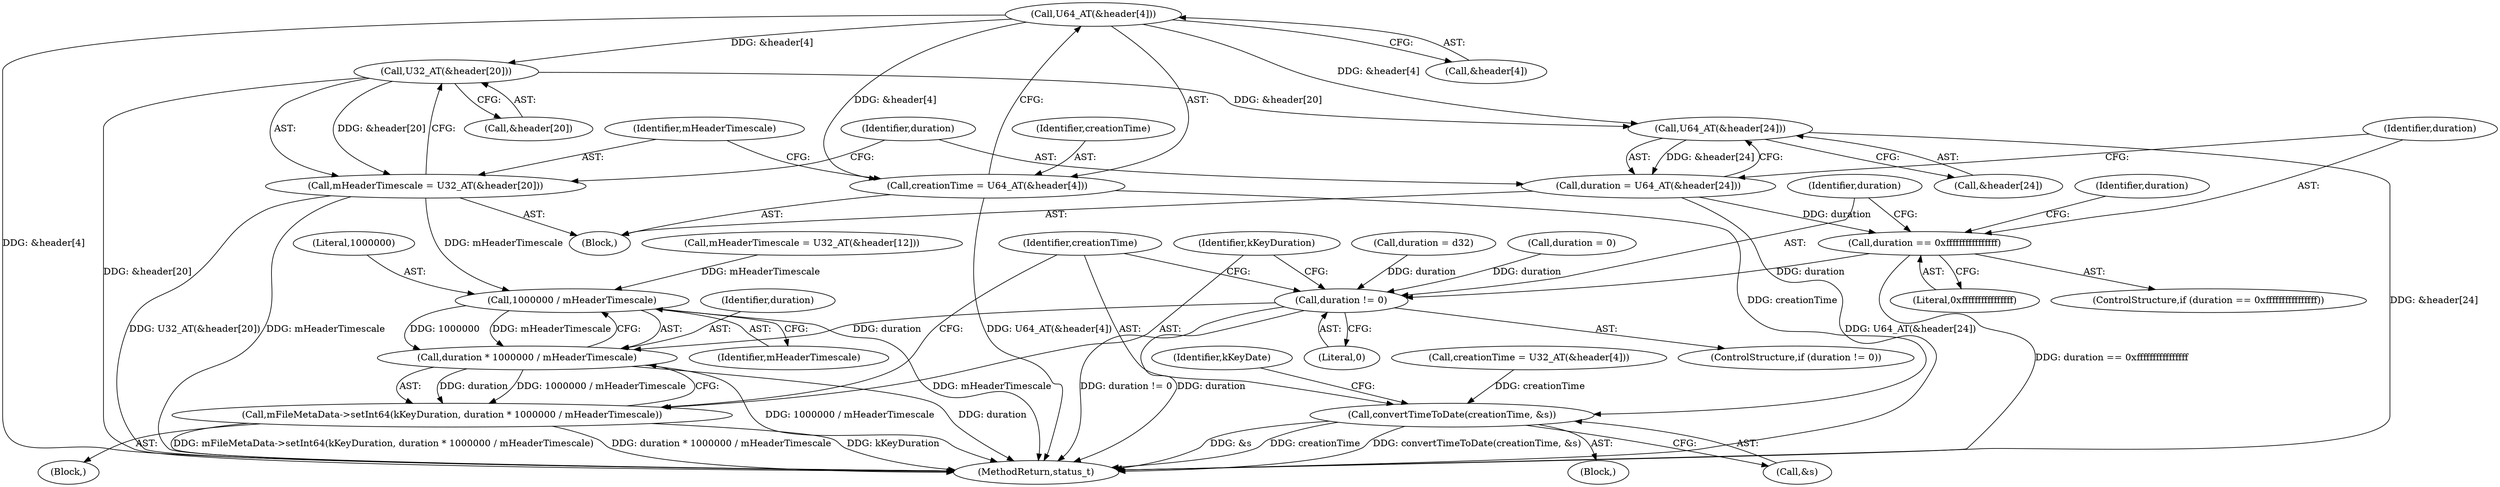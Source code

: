 digraph "0_Android_463a6f807e187828442949d1924e143cf07778c6@array" {
"1002378" [label="(Call,U64_AT(&header[4]))"];
"1002376" [label="(Call,creationTime = U64_AT(&header[4]))"];
"1002463" [label="(Call,convertTimeToDate(creationTime, &s))"];
"1002385" [label="(Call,U32_AT(&header[20]))"];
"1002383" [label="(Call,mHeaderTimescale = U32_AT(&header[20]))"];
"1002459" [label="(Call,1000000 / mHeaderTimescale)"];
"1002457" [label="(Call,duration * 1000000 / mHeaderTimescale)"];
"1002455" [label="(Call,mFileMetaData->setInt64(kKeyDuration, duration * 1000000 / mHeaderTimescale))"];
"1002392" [label="(Call,U64_AT(&header[24]))"];
"1002390" [label="(Call,duration = U64_AT(&header[24]))"];
"1002398" [label="(Call,duration == 0xffffffffffffffff)"];
"1002451" [label="(Call,duration != 0)"];
"1002461" [label="(Identifier,mHeaderTimescale)"];
"1002392" [label="(Call,U64_AT(&header[24]))"];
"1002384" [label="(Identifier,mHeaderTimescale)"];
"1002458" [label="(Identifier,duration)"];
"1002377" [label="(Identifier,creationTime)"];
"1002455" [label="(Call,mFileMetaData->setInt64(kKeyDuration, duration * 1000000 / mHeaderTimescale))"];
"1002468" [label="(Identifier,kKeyDate)"];
"1002398" [label="(Call,duration == 0xffffffffffffffff)"];
"1002337" [label="(Block,)"];
"1002386" [label="(Call,&header[20])"];
"1002460" [label="(Literal,1000000)"];
"1002454" [label="(Block,)"];
"1002451" [label="(Call,duration != 0)"];
"1002390" [label="(Call,duration = U64_AT(&header[24]))"];
"1002447" [label="(Call,duration = d32)"];
"1002450" [label="(ControlStructure,if (duration != 0))"];
"1002385" [label="(Call,U32_AT(&header[20]))"];
"1002376" [label="(Call,creationTime = U64_AT(&header[4]))"];
"1002393" [label="(Call,&header[24])"];
"1002424" [label="(Call,mHeaderTimescale = U32_AT(&header[12]))"];
"1002400" [label="(Literal,0xffffffffffffffff)"];
"1002375" [label="(Block,)"];
"1002391" [label="(Identifier,duration)"];
"1002452" [label="(Identifier,duration)"];
"1002417" [label="(Call,creationTime = U32_AT(&header[4]))"];
"1002399" [label="(Identifier,duration)"];
"1002463" [label="(Call,convertTimeToDate(creationTime, &s))"];
"1002453" [label="(Literal,0)"];
"1002464" [label="(Identifier,creationTime)"];
"1002465" [label="(Call,&s)"];
"1002403" [label="(Identifier,duration)"];
"1002456" [label="(Identifier,kKeyDuration)"];
"1002402" [label="(Call,duration = 0)"];
"1002457" [label="(Call,duration * 1000000 / mHeaderTimescale)"];
"1002383" [label="(Call,mHeaderTimescale = U32_AT(&header[20]))"];
"1002918" [label="(MethodReturn,status_t)"];
"1002397" [label="(ControlStructure,if (duration == 0xffffffffffffffff))"];
"1002459" [label="(Call,1000000 / mHeaderTimescale)"];
"1002379" [label="(Call,&header[4])"];
"1002378" [label="(Call,U64_AT(&header[4]))"];
"1002378" -> "1002376"  [label="AST: "];
"1002378" -> "1002379"  [label="CFG: "];
"1002379" -> "1002378"  [label="AST: "];
"1002376" -> "1002378"  [label="CFG: "];
"1002378" -> "1002918"  [label="DDG: &header[4]"];
"1002378" -> "1002376"  [label="DDG: &header[4]"];
"1002378" -> "1002385"  [label="DDG: &header[4]"];
"1002378" -> "1002392"  [label="DDG: &header[4]"];
"1002376" -> "1002375"  [label="AST: "];
"1002377" -> "1002376"  [label="AST: "];
"1002384" -> "1002376"  [label="CFG: "];
"1002376" -> "1002918"  [label="DDG: U64_AT(&header[4])"];
"1002376" -> "1002463"  [label="DDG: creationTime"];
"1002463" -> "1002337"  [label="AST: "];
"1002463" -> "1002465"  [label="CFG: "];
"1002464" -> "1002463"  [label="AST: "];
"1002465" -> "1002463"  [label="AST: "];
"1002468" -> "1002463"  [label="CFG: "];
"1002463" -> "1002918"  [label="DDG: creationTime"];
"1002463" -> "1002918"  [label="DDG: convertTimeToDate(creationTime, &s)"];
"1002463" -> "1002918"  [label="DDG: &s"];
"1002417" -> "1002463"  [label="DDG: creationTime"];
"1002385" -> "1002383"  [label="AST: "];
"1002385" -> "1002386"  [label="CFG: "];
"1002386" -> "1002385"  [label="AST: "];
"1002383" -> "1002385"  [label="CFG: "];
"1002385" -> "1002918"  [label="DDG: &header[20]"];
"1002385" -> "1002383"  [label="DDG: &header[20]"];
"1002385" -> "1002392"  [label="DDG: &header[20]"];
"1002383" -> "1002375"  [label="AST: "];
"1002384" -> "1002383"  [label="AST: "];
"1002391" -> "1002383"  [label="CFG: "];
"1002383" -> "1002918"  [label="DDG: U32_AT(&header[20])"];
"1002383" -> "1002918"  [label="DDG: mHeaderTimescale"];
"1002383" -> "1002459"  [label="DDG: mHeaderTimescale"];
"1002459" -> "1002457"  [label="AST: "];
"1002459" -> "1002461"  [label="CFG: "];
"1002460" -> "1002459"  [label="AST: "];
"1002461" -> "1002459"  [label="AST: "];
"1002457" -> "1002459"  [label="CFG: "];
"1002459" -> "1002918"  [label="DDG: mHeaderTimescale"];
"1002459" -> "1002457"  [label="DDG: 1000000"];
"1002459" -> "1002457"  [label="DDG: mHeaderTimescale"];
"1002424" -> "1002459"  [label="DDG: mHeaderTimescale"];
"1002457" -> "1002455"  [label="AST: "];
"1002458" -> "1002457"  [label="AST: "];
"1002455" -> "1002457"  [label="CFG: "];
"1002457" -> "1002918"  [label="DDG: 1000000 / mHeaderTimescale"];
"1002457" -> "1002918"  [label="DDG: duration"];
"1002457" -> "1002455"  [label="DDG: duration"];
"1002457" -> "1002455"  [label="DDG: 1000000 / mHeaderTimescale"];
"1002451" -> "1002457"  [label="DDG: duration"];
"1002455" -> "1002454"  [label="AST: "];
"1002456" -> "1002455"  [label="AST: "];
"1002464" -> "1002455"  [label="CFG: "];
"1002455" -> "1002918"  [label="DDG: duration * 1000000 / mHeaderTimescale"];
"1002455" -> "1002918"  [label="DDG: kKeyDuration"];
"1002455" -> "1002918"  [label="DDG: mFileMetaData->setInt64(kKeyDuration, duration * 1000000 / mHeaderTimescale)"];
"1002392" -> "1002390"  [label="AST: "];
"1002392" -> "1002393"  [label="CFG: "];
"1002393" -> "1002392"  [label="AST: "];
"1002390" -> "1002392"  [label="CFG: "];
"1002392" -> "1002918"  [label="DDG: &header[24]"];
"1002392" -> "1002390"  [label="DDG: &header[24]"];
"1002390" -> "1002375"  [label="AST: "];
"1002391" -> "1002390"  [label="AST: "];
"1002399" -> "1002390"  [label="CFG: "];
"1002390" -> "1002918"  [label="DDG: U64_AT(&header[24])"];
"1002390" -> "1002398"  [label="DDG: duration"];
"1002398" -> "1002397"  [label="AST: "];
"1002398" -> "1002400"  [label="CFG: "];
"1002399" -> "1002398"  [label="AST: "];
"1002400" -> "1002398"  [label="AST: "];
"1002403" -> "1002398"  [label="CFG: "];
"1002452" -> "1002398"  [label="CFG: "];
"1002398" -> "1002918"  [label="DDG: duration == 0xffffffffffffffff"];
"1002398" -> "1002451"  [label="DDG: duration"];
"1002451" -> "1002450"  [label="AST: "];
"1002451" -> "1002453"  [label="CFG: "];
"1002452" -> "1002451"  [label="AST: "];
"1002453" -> "1002451"  [label="AST: "];
"1002456" -> "1002451"  [label="CFG: "];
"1002464" -> "1002451"  [label="CFG: "];
"1002451" -> "1002918"  [label="DDG: duration != 0"];
"1002451" -> "1002918"  [label="DDG: duration"];
"1002402" -> "1002451"  [label="DDG: duration"];
"1002447" -> "1002451"  [label="DDG: duration"];
}
